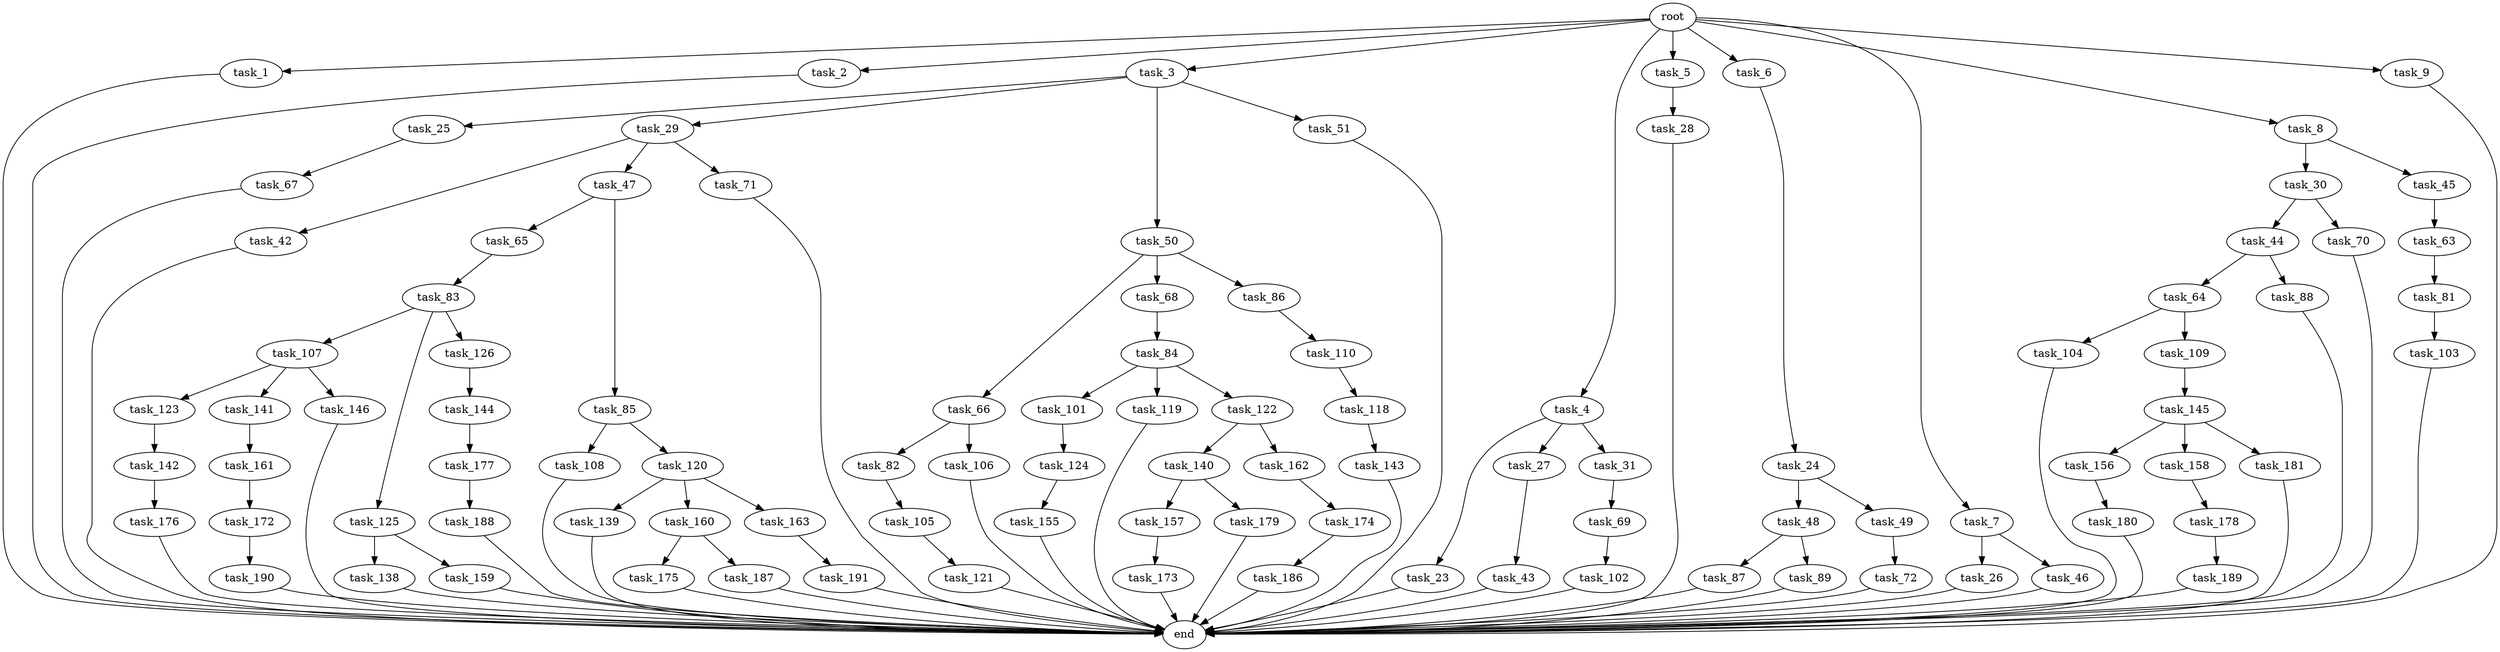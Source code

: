 digraph G {
  root [size="0.000000"];
  task_1 [size="2.048000"];
  task_2 [size="2.048000"];
  task_3 [size="2.048000"];
  task_4 [size="2.048000"];
  task_5 [size="2.048000"];
  task_6 [size="2.048000"];
  task_7 [size="2.048000"];
  task_8 [size="2.048000"];
  task_9 [size="2.048000"];
  task_23 [size="841813590.016000"];
  task_24 [size="1391569403.904000"];
  task_25 [size="274877906.944000"];
  task_26 [size="154618822.656000"];
  task_27 [size="841813590.016000"];
  task_28 [size="1717986918.400000"];
  task_29 [size="274877906.944000"];
  task_30 [size="274877906.944000"];
  task_31 [size="841813590.016000"];
  task_42 [size="841813590.016000"];
  task_43 [size="429496729.600000"];
  task_44 [size="618475290.624000"];
  task_45 [size="274877906.944000"];
  task_46 [size="154618822.656000"];
  task_47 [size="841813590.016000"];
  task_48 [size="1099511627.776000"];
  task_49 [size="1099511627.776000"];
  task_50 [size="274877906.944000"];
  task_51 [size="274877906.944000"];
  task_63 [size="68719476.736000"];
  task_64 [size="841813590.016000"];
  task_65 [size="1717986918.400000"];
  task_66 [size="1099511627.776000"];
  task_67 [size="1391569403.904000"];
  task_68 [size="1099511627.776000"];
  task_69 [size="68719476.736000"];
  task_70 [size="618475290.624000"];
  task_71 [size="841813590.016000"];
  task_72 [size="274877906.944000"];
  task_81 [size="1391569403.904000"];
  task_82 [size="841813590.016000"];
  task_83 [size="1099511627.776000"];
  task_84 [size="68719476.736000"];
  task_85 [size="1717986918.400000"];
  task_86 [size="1099511627.776000"];
  task_87 [size="154618822.656000"];
  task_88 [size="841813590.016000"];
  task_89 [size="154618822.656000"];
  task_101 [size="429496729.600000"];
  task_102 [size="68719476.736000"];
  task_103 [size="1099511627.776000"];
  task_104 [size="429496729.600000"];
  task_105 [size="841813590.016000"];
  task_106 [size="841813590.016000"];
  task_107 [size="274877906.944000"];
  task_108 [size="618475290.624000"];
  task_109 [size="429496729.600000"];
  task_110 [size="429496729.600000"];
  task_118 [size="618475290.624000"];
  task_119 [size="429496729.600000"];
  task_120 [size="618475290.624000"];
  task_121 [size="154618822.656000"];
  task_122 [size="429496729.600000"];
  task_123 [size="841813590.016000"];
  task_124 [size="429496729.600000"];
  task_125 [size="274877906.944000"];
  task_126 [size="274877906.944000"];
  task_138 [size="68719476.736000"];
  task_139 [size="154618822.656000"];
  task_140 [size="68719476.736000"];
  task_141 [size="841813590.016000"];
  task_142 [size="68719476.736000"];
  task_143 [size="841813590.016000"];
  task_144 [size="1099511627.776000"];
  task_145 [size="1717986918.400000"];
  task_146 [size="841813590.016000"];
  task_155 [size="154618822.656000"];
  task_156 [size="68719476.736000"];
  task_157 [size="1391569403.904000"];
  task_158 [size="68719476.736000"];
  task_159 [size="68719476.736000"];
  task_160 [size="154618822.656000"];
  task_161 [size="1099511627.776000"];
  task_162 [size="68719476.736000"];
  task_163 [size="154618822.656000"];
  task_172 [size="618475290.624000"];
  task_173 [size="1391569403.904000"];
  task_174 [size="1717986918.400000"];
  task_175 [size="154618822.656000"];
  task_176 [size="618475290.624000"];
  task_177 [size="1099511627.776000"];
  task_178 [size="68719476.736000"];
  task_179 [size="1391569403.904000"];
  task_180 [size="618475290.624000"];
  task_181 [size="68719476.736000"];
  task_186 [size="1099511627.776000"];
  task_187 [size="154618822.656000"];
  task_188 [size="1099511627.776000"];
  task_189 [size="68719476.736000"];
  task_190 [size="1391569403.904000"];
  task_191 [size="154618822.656000"];
  end [size="0.000000"];

  root -> task_1 [size="1.000000"];
  root -> task_2 [size="1.000000"];
  root -> task_3 [size="1.000000"];
  root -> task_4 [size="1.000000"];
  root -> task_5 [size="1.000000"];
  root -> task_6 [size="1.000000"];
  root -> task_7 [size="1.000000"];
  root -> task_8 [size="1.000000"];
  root -> task_9 [size="1.000000"];
  task_1 -> end [size="1.000000"];
  task_2 -> end [size="1.000000"];
  task_3 -> task_25 [size="134217728.000000"];
  task_3 -> task_29 [size="134217728.000000"];
  task_3 -> task_50 [size="134217728.000000"];
  task_3 -> task_51 [size="134217728.000000"];
  task_4 -> task_23 [size="411041792.000000"];
  task_4 -> task_27 [size="411041792.000000"];
  task_4 -> task_31 [size="411041792.000000"];
  task_5 -> task_28 [size="838860800.000000"];
  task_6 -> task_24 [size="679477248.000000"];
  task_7 -> task_26 [size="75497472.000000"];
  task_7 -> task_46 [size="75497472.000000"];
  task_8 -> task_30 [size="134217728.000000"];
  task_8 -> task_45 [size="134217728.000000"];
  task_9 -> end [size="1.000000"];
  task_23 -> end [size="1.000000"];
  task_24 -> task_48 [size="536870912.000000"];
  task_24 -> task_49 [size="536870912.000000"];
  task_25 -> task_67 [size="679477248.000000"];
  task_26 -> end [size="1.000000"];
  task_27 -> task_43 [size="209715200.000000"];
  task_28 -> end [size="1.000000"];
  task_29 -> task_42 [size="411041792.000000"];
  task_29 -> task_47 [size="411041792.000000"];
  task_29 -> task_71 [size="411041792.000000"];
  task_30 -> task_44 [size="301989888.000000"];
  task_30 -> task_70 [size="301989888.000000"];
  task_31 -> task_69 [size="33554432.000000"];
  task_42 -> end [size="1.000000"];
  task_43 -> end [size="1.000000"];
  task_44 -> task_64 [size="411041792.000000"];
  task_44 -> task_88 [size="411041792.000000"];
  task_45 -> task_63 [size="33554432.000000"];
  task_46 -> end [size="1.000000"];
  task_47 -> task_65 [size="838860800.000000"];
  task_47 -> task_85 [size="838860800.000000"];
  task_48 -> task_87 [size="75497472.000000"];
  task_48 -> task_89 [size="75497472.000000"];
  task_49 -> task_72 [size="134217728.000000"];
  task_50 -> task_66 [size="536870912.000000"];
  task_50 -> task_68 [size="536870912.000000"];
  task_50 -> task_86 [size="536870912.000000"];
  task_51 -> end [size="1.000000"];
  task_63 -> task_81 [size="679477248.000000"];
  task_64 -> task_104 [size="209715200.000000"];
  task_64 -> task_109 [size="209715200.000000"];
  task_65 -> task_83 [size="536870912.000000"];
  task_66 -> task_82 [size="411041792.000000"];
  task_66 -> task_106 [size="411041792.000000"];
  task_67 -> end [size="1.000000"];
  task_68 -> task_84 [size="33554432.000000"];
  task_69 -> task_102 [size="33554432.000000"];
  task_70 -> end [size="1.000000"];
  task_71 -> end [size="1.000000"];
  task_72 -> end [size="1.000000"];
  task_81 -> task_103 [size="536870912.000000"];
  task_82 -> task_105 [size="411041792.000000"];
  task_83 -> task_107 [size="134217728.000000"];
  task_83 -> task_125 [size="134217728.000000"];
  task_83 -> task_126 [size="134217728.000000"];
  task_84 -> task_101 [size="209715200.000000"];
  task_84 -> task_119 [size="209715200.000000"];
  task_84 -> task_122 [size="209715200.000000"];
  task_85 -> task_108 [size="301989888.000000"];
  task_85 -> task_120 [size="301989888.000000"];
  task_86 -> task_110 [size="209715200.000000"];
  task_87 -> end [size="1.000000"];
  task_88 -> end [size="1.000000"];
  task_89 -> end [size="1.000000"];
  task_101 -> task_124 [size="209715200.000000"];
  task_102 -> end [size="1.000000"];
  task_103 -> end [size="1.000000"];
  task_104 -> end [size="1.000000"];
  task_105 -> task_121 [size="75497472.000000"];
  task_106 -> end [size="1.000000"];
  task_107 -> task_123 [size="411041792.000000"];
  task_107 -> task_141 [size="411041792.000000"];
  task_107 -> task_146 [size="411041792.000000"];
  task_108 -> end [size="1.000000"];
  task_109 -> task_145 [size="838860800.000000"];
  task_110 -> task_118 [size="301989888.000000"];
  task_118 -> task_143 [size="411041792.000000"];
  task_119 -> end [size="1.000000"];
  task_120 -> task_139 [size="75497472.000000"];
  task_120 -> task_160 [size="75497472.000000"];
  task_120 -> task_163 [size="75497472.000000"];
  task_121 -> end [size="1.000000"];
  task_122 -> task_140 [size="33554432.000000"];
  task_122 -> task_162 [size="33554432.000000"];
  task_123 -> task_142 [size="33554432.000000"];
  task_124 -> task_155 [size="75497472.000000"];
  task_125 -> task_138 [size="33554432.000000"];
  task_125 -> task_159 [size="33554432.000000"];
  task_126 -> task_144 [size="536870912.000000"];
  task_138 -> end [size="1.000000"];
  task_139 -> end [size="1.000000"];
  task_140 -> task_157 [size="679477248.000000"];
  task_140 -> task_179 [size="679477248.000000"];
  task_141 -> task_161 [size="536870912.000000"];
  task_142 -> task_176 [size="301989888.000000"];
  task_143 -> end [size="1.000000"];
  task_144 -> task_177 [size="536870912.000000"];
  task_145 -> task_156 [size="33554432.000000"];
  task_145 -> task_158 [size="33554432.000000"];
  task_145 -> task_181 [size="33554432.000000"];
  task_146 -> end [size="1.000000"];
  task_155 -> end [size="1.000000"];
  task_156 -> task_180 [size="301989888.000000"];
  task_157 -> task_173 [size="679477248.000000"];
  task_158 -> task_178 [size="33554432.000000"];
  task_159 -> end [size="1.000000"];
  task_160 -> task_175 [size="75497472.000000"];
  task_160 -> task_187 [size="75497472.000000"];
  task_161 -> task_172 [size="301989888.000000"];
  task_162 -> task_174 [size="838860800.000000"];
  task_163 -> task_191 [size="75497472.000000"];
  task_172 -> task_190 [size="679477248.000000"];
  task_173 -> end [size="1.000000"];
  task_174 -> task_186 [size="536870912.000000"];
  task_175 -> end [size="1.000000"];
  task_176 -> end [size="1.000000"];
  task_177 -> task_188 [size="536870912.000000"];
  task_178 -> task_189 [size="33554432.000000"];
  task_179 -> end [size="1.000000"];
  task_180 -> end [size="1.000000"];
  task_181 -> end [size="1.000000"];
  task_186 -> end [size="1.000000"];
  task_187 -> end [size="1.000000"];
  task_188 -> end [size="1.000000"];
  task_189 -> end [size="1.000000"];
  task_190 -> end [size="1.000000"];
  task_191 -> end [size="1.000000"];
}
